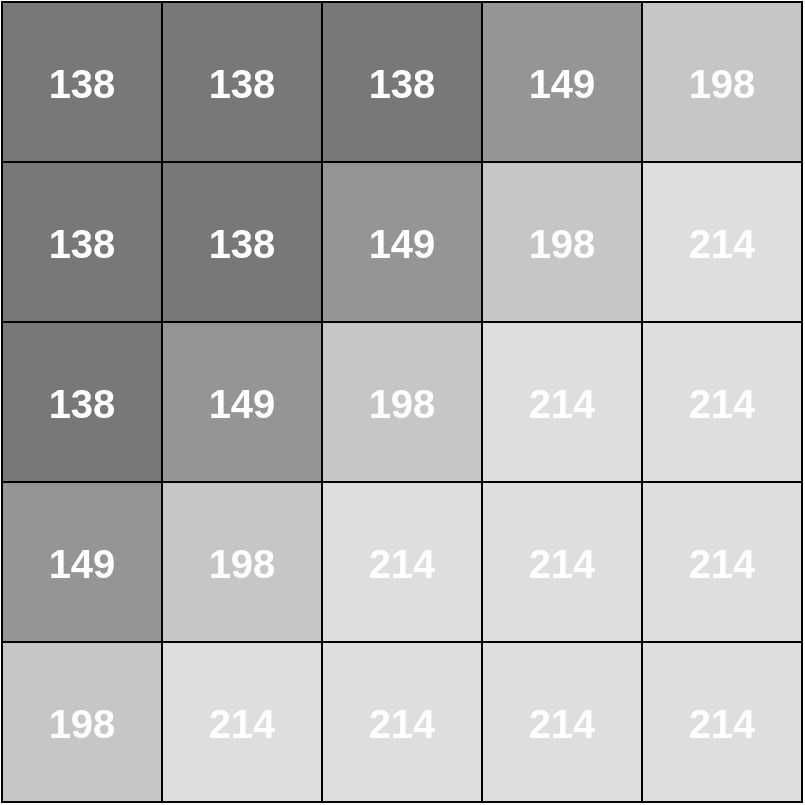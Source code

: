 <mxfile version="28.1.2">
  <diagram name="Página-1" id="P8yJh-1VdsqpzeAP0Y6a">
    <mxGraphModel dx="1545" dy="1150" grid="1" gridSize="10" guides="1" tooltips="1" connect="1" arrows="1" fold="1" page="1" pageScale="1" pageWidth="827" pageHeight="1169" math="0" shadow="0">
      <root>
        <mxCell id="0" />
        <mxCell id="1" parent="0" />
        <mxCell id="eNFxhZvSAb7luBw2hGWi-31" value="&lt;font style=&quot;color: rgb(255, 255, 255); font-size: 20px;&quot;&gt;&lt;b&gt;214&lt;/b&gt;&lt;/font&gt;" style="whiteSpace=wrap;html=1;aspect=fixed;fillColor=light-dark(#dedede, #434343);shadow=0;" vertex="1" parent="1">
          <mxGeometry x="400" y="440" width="80" height="80" as="geometry" />
        </mxCell>
        <mxCell id="eNFxhZvSAb7luBw2hGWi-44" value="&lt;font style=&quot;color: rgb(255, 255, 255); font-size: 20px;&quot;&gt;&lt;b&gt;198&lt;/b&gt;&lt;/font&gt;" style="whiteSpace=wrap;html=1;aspect=fixed;fillColor=#C6C6C6;shadow=0;" vertex="1" parent="1">
          <mxGeometry x="240" y="520" width="80" height="80" as="geometry" />
        </mxCell>
        <mxCell id="eNFxhZvSAb7luBw2hGWi-52" value="&lt;font style=&quot;color: rgb(255, 255, 255); font-size: 20px;&quot;&gt;&lt;b&gt;198&lt;/b&gt;&lt;/font&gt;" style="whiteSpace=wrap;html=1;aspect=fixed;fillColor=#C6C6C6;shadow=0;" vertex="1" parent="1">
          <mxGeometry x="160" y="600" width="80" height="80" as="geometry" />
        </mxCell>
        <mxCell id="eNFxhZvSAb7luBw2hGWi-53" value="&lt;font style=&quot;font-size: 20px; color: rgb(255, 255, 255);&quot;&gt;&lt;b&gt;149&lt;/b&gt;&lt;/font&gt;" style="whiteSpace=wrap;html=1;aspect=fixed;fillColor=light-dark(#959595, #434343);" vertex="1" parent="1">
          <mxGeometry x="240" y="440" width="80" height="80" as="geometry" />
        </mxCell>
        <mxCell id="eNFxhZvSAb7luBw2hGWi-54" value="&lt;font style=&quot;font-size: 20px; color: rgb(255, 255, 255);&quot;&gt;&lt;b&gt;149&lt;/b&gt;&lt;/font&gt;" style="whiteSpace=wrap;html=1;aspect=fixed;fillColor=light-dark(#959595, #434343);" vertex="1" parent="1">
          <mxGeometry x="160" y="520" width="80" height="80" as="geometry" />
        </mxCell>
        <mxCell id="eNFxhZvSAb7luBw2hGWi-55" value="&lt;font style=&quot;font-size: 20px; color: rgb(255, 255, 255);&quot;&gt;&lt;b&gt;138&lt;/b&gt;&lt;/font&gt;" style="whiteSpace=wrap;html=1;aspect=fixed;fillColor=light-dark(#787878, #434343);fillStyle=solid;" vertex="1" parent="1">
          <mxGeometry x="160" y="440" width="80" height="80" as="geometry" />
        </mxCell>
        <mxCell id="eNFxhZvSAb7luBw2hGWi-58" value="&lt;font style=&quot;font-size: 20px; color: rgb(255, 255, 255);&quot;&gt;&lt;b&gt;149&lt;/b&gt;&lt;/font&gt;" style="whiteSpace=wrap;html=1;aspect=fixed;fillColor=light-dark(#959595, #434343);" vertex="1" parent="1">
          <mxGeometry x="320" y="360" width="80" height="80" as="geometry" />
        </mxCell>
        <mxCell id="eNFxhZvSAb7luBw2hGWi-59" value="&lt;font style=&quot;font-size: 20px; color: rgb(255, 255, 255);&quot;&gt;&lt;b&gt;149&lt;/b&gt;&lt;/font&gt;" style="whiteSpace=wrap;html=1;aspect=fixed;fillColor=light-dark(#959595, #434343);" vertex="1" parent="1">
          <mxGeometry x="400" y="280" width="80" height="80" as="geometry" />
        </mxCell>
        <mxCell id="eNFxhZvSAb7luBw2hGWi-64" value="&lt;font style=&quot;color: rgb(255, 255, 255); font-size: 20px;&quot;&gt;&lt;b&gt;198&lt;/b&gt;&lt;/font&gt;" style="whiteSpace=wrap;html=1;aspect=fixed;fillColor=#C6C6C6;shadow=0;" vertex="1" parent="1">
          <mxGeometry x="400" y="360" width="80" height="80" as="geometry" />
        </mxCell>
        <mxCell id="eNFxhZvSAb7luBw2hGWi-66" value="&lt;font style=&quot;color: rgb(255, 255, 255); font-size: 20px;&quot;&gt;&lt;b&gt;198&lt;/b&gt;&lt;/font&gt;" style="whiteSpace=wrap;html=1;aspect=fixed;fillColor=#C6C6C6;shadow=0;" vertex="1" parent="1">
          <mxGeometry x="480" y="280" width="80" height="80" as="geometry" />
        </mxCell>
        <mxCell id="eNFxhZvSAb7luBw2hGWi-67" value="&lt;font style=&quot;color: rgb(255, 255, 255); font-size: 20px;&quot;&gt;&lt;b&gt;198&lt;/b&gt;&lt;/font&gt;" style="whiteSpace=wrap;html=1;aspect=fixed;fillColor=#C6C6C6;shadow=0;" vertex="1" parent="1">
          <mxGeometry x="320" y="440" width="80" height="80" as="geometry" />
        </mxCell>
        <mxCell id="eNFxhZvSAb7luBw2hGWi-68" value="&lt;font style=&quot;font-size: 20px; color: rgb(255, 255, 255);&quot;&gt;&lt;b&gt;138&lt;/b&gt;&lt;/font&gt;" style="whiteSpace=wrap;html=1;aspect=fixed;fillColor=light-dark(#787878, #434343);fillStyle=solid;" vertex="1" parent="1">
          <mxGeometry x="240" y="360" width="80" height="80" as="geometry" />
        </mxCell>
        <mxCell id="eNFxhZvSAb7luBw2hGWi-69" value="&lt;font style=&quot;font-size: 20px; color: rgb(255, 255, 255);&quot;&gt;&lt;b&gt;138&lt;/b&gt;&lt;/font&gt;" style="whiteSpace=wrap;html=1;aspect=fixed;fillColor=light-dark(#787878, #434343);fillStyle=solid;" vertex="1" parent="1">
          <mxGeometry x="160" y="360" width="80" height="80" as="geometry" />
        </mxCell>
        <mxCell id="eNFxhZvSAb7luBw2hGWi-70" value="&lt;font style=&quot;font-size: 20px; color: rgb(255, 255, 255);&quot;&gt;&lt;b&gt;138&lt;/b&gt;&lt;/font&gt;" style="whiteSpace=wrap;html=1;aspect=fixed;fillColor=light-dark(#787878, #434343);fillStyle=solid;" vertex="1" parent="1">
          <mxGeometry x="240" y="280" width="80" height="80" as="geometry" />
        </mxCell>
        <mxCell id="eNFxhZvSAb7luBw2hGWi-71" value="&lt;font style=&quot;font-size: 20px; color: rgb(255, 255, 255);&quot;&gt;&lt;b&gt;138&lt;/b&gt;&lt;/font&gt;" style="whiteSpace=wrap;html=1;aspect=fixed;fillColor=light-dark(#787878, #434343);fillStyle=solid;" vertex="1" parent="1">
          <mxGeometry x="160" y="280" width="80" height="80" as="geometry" />
        </mxCell>
        <mxCell id="eNFxhZvSAb7luBw2hGWi-72" value="&lt;font style=&quot;color: rgb(255, 255, 255); font-size: 20px;&quot;&gt;&lt;b&gt;214&lt;/b&gt;&lt;/font&gt;" style="whiteSpace=wrap;html=1;aspect=fixed;fillColor=light-dark(#dedede, #434343);shadow=0;" vertex="1" parent="1">
          <mxGeometry x="480" y="360" width="80" height="80" as="geometry" />
        </mxCell>
        <mxCell id="eNFxhZvSAb7luBw2hGWi-73" value="&lt;font style=&quot;color: rgb(255, 255, 255); font-size: 20px;&quot;&gt;&lt;b&gt;214&lt;/b&gt;&lt;/font&gt;" style="whiteSpace=wrap;html=1;aspect=fixed;fillColor=light-dark(#dedede, #434343);shadow=0;" vertex="1" parent="1">
          <mxGeometry x="480" y="440" width="80" height="80" as="geometry" />
        </mxCell>
        <mxCell id="eNFxhZvSAb7luBw2hGWi-74" value="&lt;font style=&quot;color: rgb(255, 255, 255); font-size: 20px;&quot;&gt;&lt;b&gt;214&lt;/b&gt;&lt;/font&gt;" style="whiteSpace=wrap;html=1;aspect=fixed;fillColor=light-dark(#dedede, #434343);shadow=0;" vertex="1" parent="1">
          <mxGeometry x="480" y="520" width="80" height="80" as="geometry" />
        </mxCell>
        <mxCell id="eNFxhZvSAb7luBw2hGWi-75" value="&lt;font style=&quot;color: rgb(255, 255, 255); font-size: 20px;&quot;&gt;&lt;b&gt;214&lt;/b&gt;&lt;/font&gt;" style="whiteSpace=wrap;html=1;aspect=fixed;fillColor=light-dark(#dedede, #434343);shadow=0;" vertex="1" parent="1">
          <mxGeometry x="480" y="600" width="80" height="80" as="geometry" />
        </mxCell>
        <mxCell id="eNFxhZvSAb7luBw2hGWi-76" value="&lt;font style=&quot;color: rgb(255, 255, 255); font-size: 20px;&quot;&gt;&lt;b&gt;214&lt;/b&gt;&lt;/font&gt;" style="whiteSpace=wrap;html=1;aspect=fixed;fillColor=light-dark(#dedede, #434343);shadow=0;" vertex="1" parent="1">
          <mxGeometry x="400" y="520" width="80" height="80" as="geometry" />
        </mxCell>
        <mxCell id="eNFxhZvSAb7luBw2hGWi-77" value="&lt;font style=&quot;color: rgb(255, 255, 255); font-size: 20px;&quot;&gt;&lt;b&gt;214&lt;/b&gt;&lt;/font&gt;" style="whiteSpace=wrap;html=1;aspect=fixed;fillColor=light-dark(#dedede, #434343);shadow=0;" vertex="1" parent="1">
          <mxGeometry x="400" y="600" width="80" height="80" as="geometry" />
        </mxCell>
        <mxCell id="eNFxhZvSAb7luBw2hGWi-79" value="&lt;font style=&quot;color: rgb(255, 255, 255); font-size: 20px;&quot;&gt;&lt;b&gt;214&lt;/b&gt;&lt;/font&gt;" style="whiteSpace=wrap;html=1;aspect=fixed;fillColor=light-dark(#dedede, #434343);shadow=0;" vertex="1" parent="1">
          <mxGeometry x="240" y="600" width="80" height="80" as="geometry" />
        </mxCell>
        <mxCell id="eNFxhZvSAb7luBw2hGWi-80" value="&lt;font style=&quot;color: rgb(255, 255, 255); font-size: 20px;&quot;&gt;&lt;b&gt;214&lt;/b&gt;&lt;/font&gt;" style="whiteSpace=wrap;html=1;aspect=fixed;fillColor=light-dark(#dedede, #434343);shadow=0;" vertex="1" parent="1">
          <mxGeometry x="320" y="600" width="80" height="80" as="geometry" />
        </mxCell>
        <mxCell id="eNFxhZvSAb7luBw2hGWi-81" value="&lt;font style=&quot;color: rgb(255, 255, 255); font-size: 20px;&quot;&gt;&lt;b&gt;214&lt;/b&gt;&lt;/font&gt;" style="whiteSpace=wrap;html=1;aspect=fixed;fillColor=light-dark(#dedede, #434343);shadow=0;" vertex="1" parent="1">
          <mxGeometry x="320" y="520" width="80" height="80" as="geometry" />
        </mxCell>
        <mxCell id="eNFxhZvSAb7luBw2hGWi-82" value="&lt;font style=&quot;font-size: 20px; color: rgb(255, 255, 255);&quot;&gt;&lt;b&gt;138&lt;/b&gt;&lt;/font&gt;" style="whiteSpace=wrap;html=1;aspect=fixed;fillColor=light-dark(#787878, #434343);fillStyle=solid;" vertex="1" parent="1">
          <mxGeometry x="320" y="280" width="80" height="80" as="geometry" />
        </mxCell>
      </root>
    </mxGraphModel>
  </diagram>
</mxfile>
